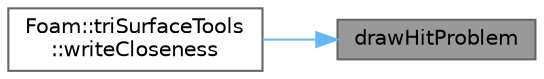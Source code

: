 digraph "drawHitProblem"
{
 // LATEX_PDF_SIZE
  bgcolor="transparent";
  edge [fontname=Helvetica,fontsize=10,labelfontname=Helvetica,labelfontsize=10];
  node [fontname=Helvetica,fontsize=10,shape=box,height=0.2,width=0.4];
  rankdir="RL";
  Node1 [id="Node000001",label="drawHitProblem",height=0.2,width=0.4,color="gray40", fillcolor="grey60", style="filled", fontcolor="black",tooltip=" "];
  Node1 -> Node2 [id="edge1_Node000001_Node000002",dir="back",color="steelblue1",style="solid",tooltip=" "];
  Node2 [id="Node000002",label="Foam::triSurfaceTools\l::writeCloseness",height=0.2,width=0.4,color="grey40", fillcolor="white", style="filled",URL="$classFoam_1_1triSurfaceTools.html#ad280a0f3dcee28fbb5e3b12cfbdbf8e3",tooltip=" "];
}

